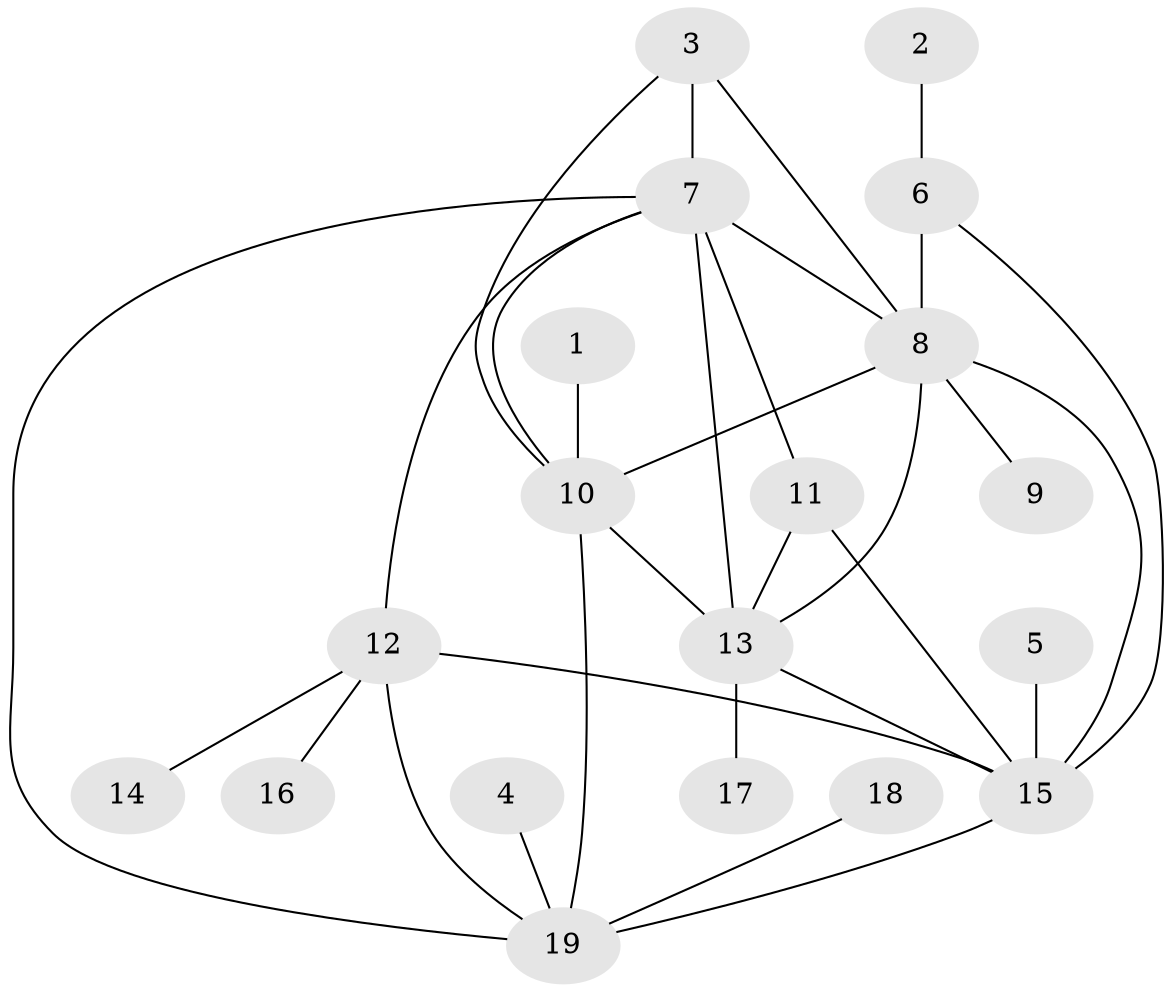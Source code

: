 // original degree distribution, {6: 0.047619047619047616, 4: 0.047619047619047616, 7: 0.047619047619047616, 3: 0.031746031746031744, 10: 0.015873015873015872, 2: 0.2222222222222222, 8: 0.031746031746031744, 9: 0.031746031746031744, 1: 0.5238095238095238}
// Generated by graph-tools (version 1.1) at 2025/37/03/04/25 23:37:35]
// undirected, 19 vertices, 31 edges
graph export_dot {
  node [color=gray90,style=filled];
  1;
  2;
  3;
  4;
  5;
  6;
  7;
  8;
  9;
  10;
  11;
  12;
  13;
  14;
  15;
  16;
  17;
  18;
  19;
  1 -- 10 [weight=1.0];
  2 -- 6 [weight=1.0];
  3 -- 7 [weight=2.0];
  3 -- 8 [weight=2.0];
  3 -- 10 [weight=1.0];
  4 -- 19 [weight=1.0];
  5 -- 15 [weight=2.0];
  6 -- 8 [weight=2.0];
  6 -- 15 [weight=1.0];
  7 -- 8 [weight=1.0];
  7 -- 10 [weight=1.0];
  7 -- 11 [weight=1.0];
  7 -- 12 [weight=1.0];
  7 -- 13 [weight=2.0];
  7 -- 19 [weight=1.0];
  8 -- 9 [weight=1.0];
  8 -- 10 [weight=1.0];
  8 -- 13 [weight=1.0];
  8 -- 15 [weight=1.0];
  10 -- 13 [weight=1.0];
  10 -- 19 [weight=1.0];
  11 -- 13 [weight=1.0];
  11 -- 15 [weight=2.0];
  12 -- 14 [weight=1.0];
  12 -- 15 [weight=1.0];
  12 -- 16 [weight=1.0];
  12 -- 19 [weight=1.0];
  13 -- 15 [weight=1.0];
  13 -- 17 [weight=1.0];
  15 -- 19 [weight=1.0];
  18 -- 19 [weight=1.0];
}
